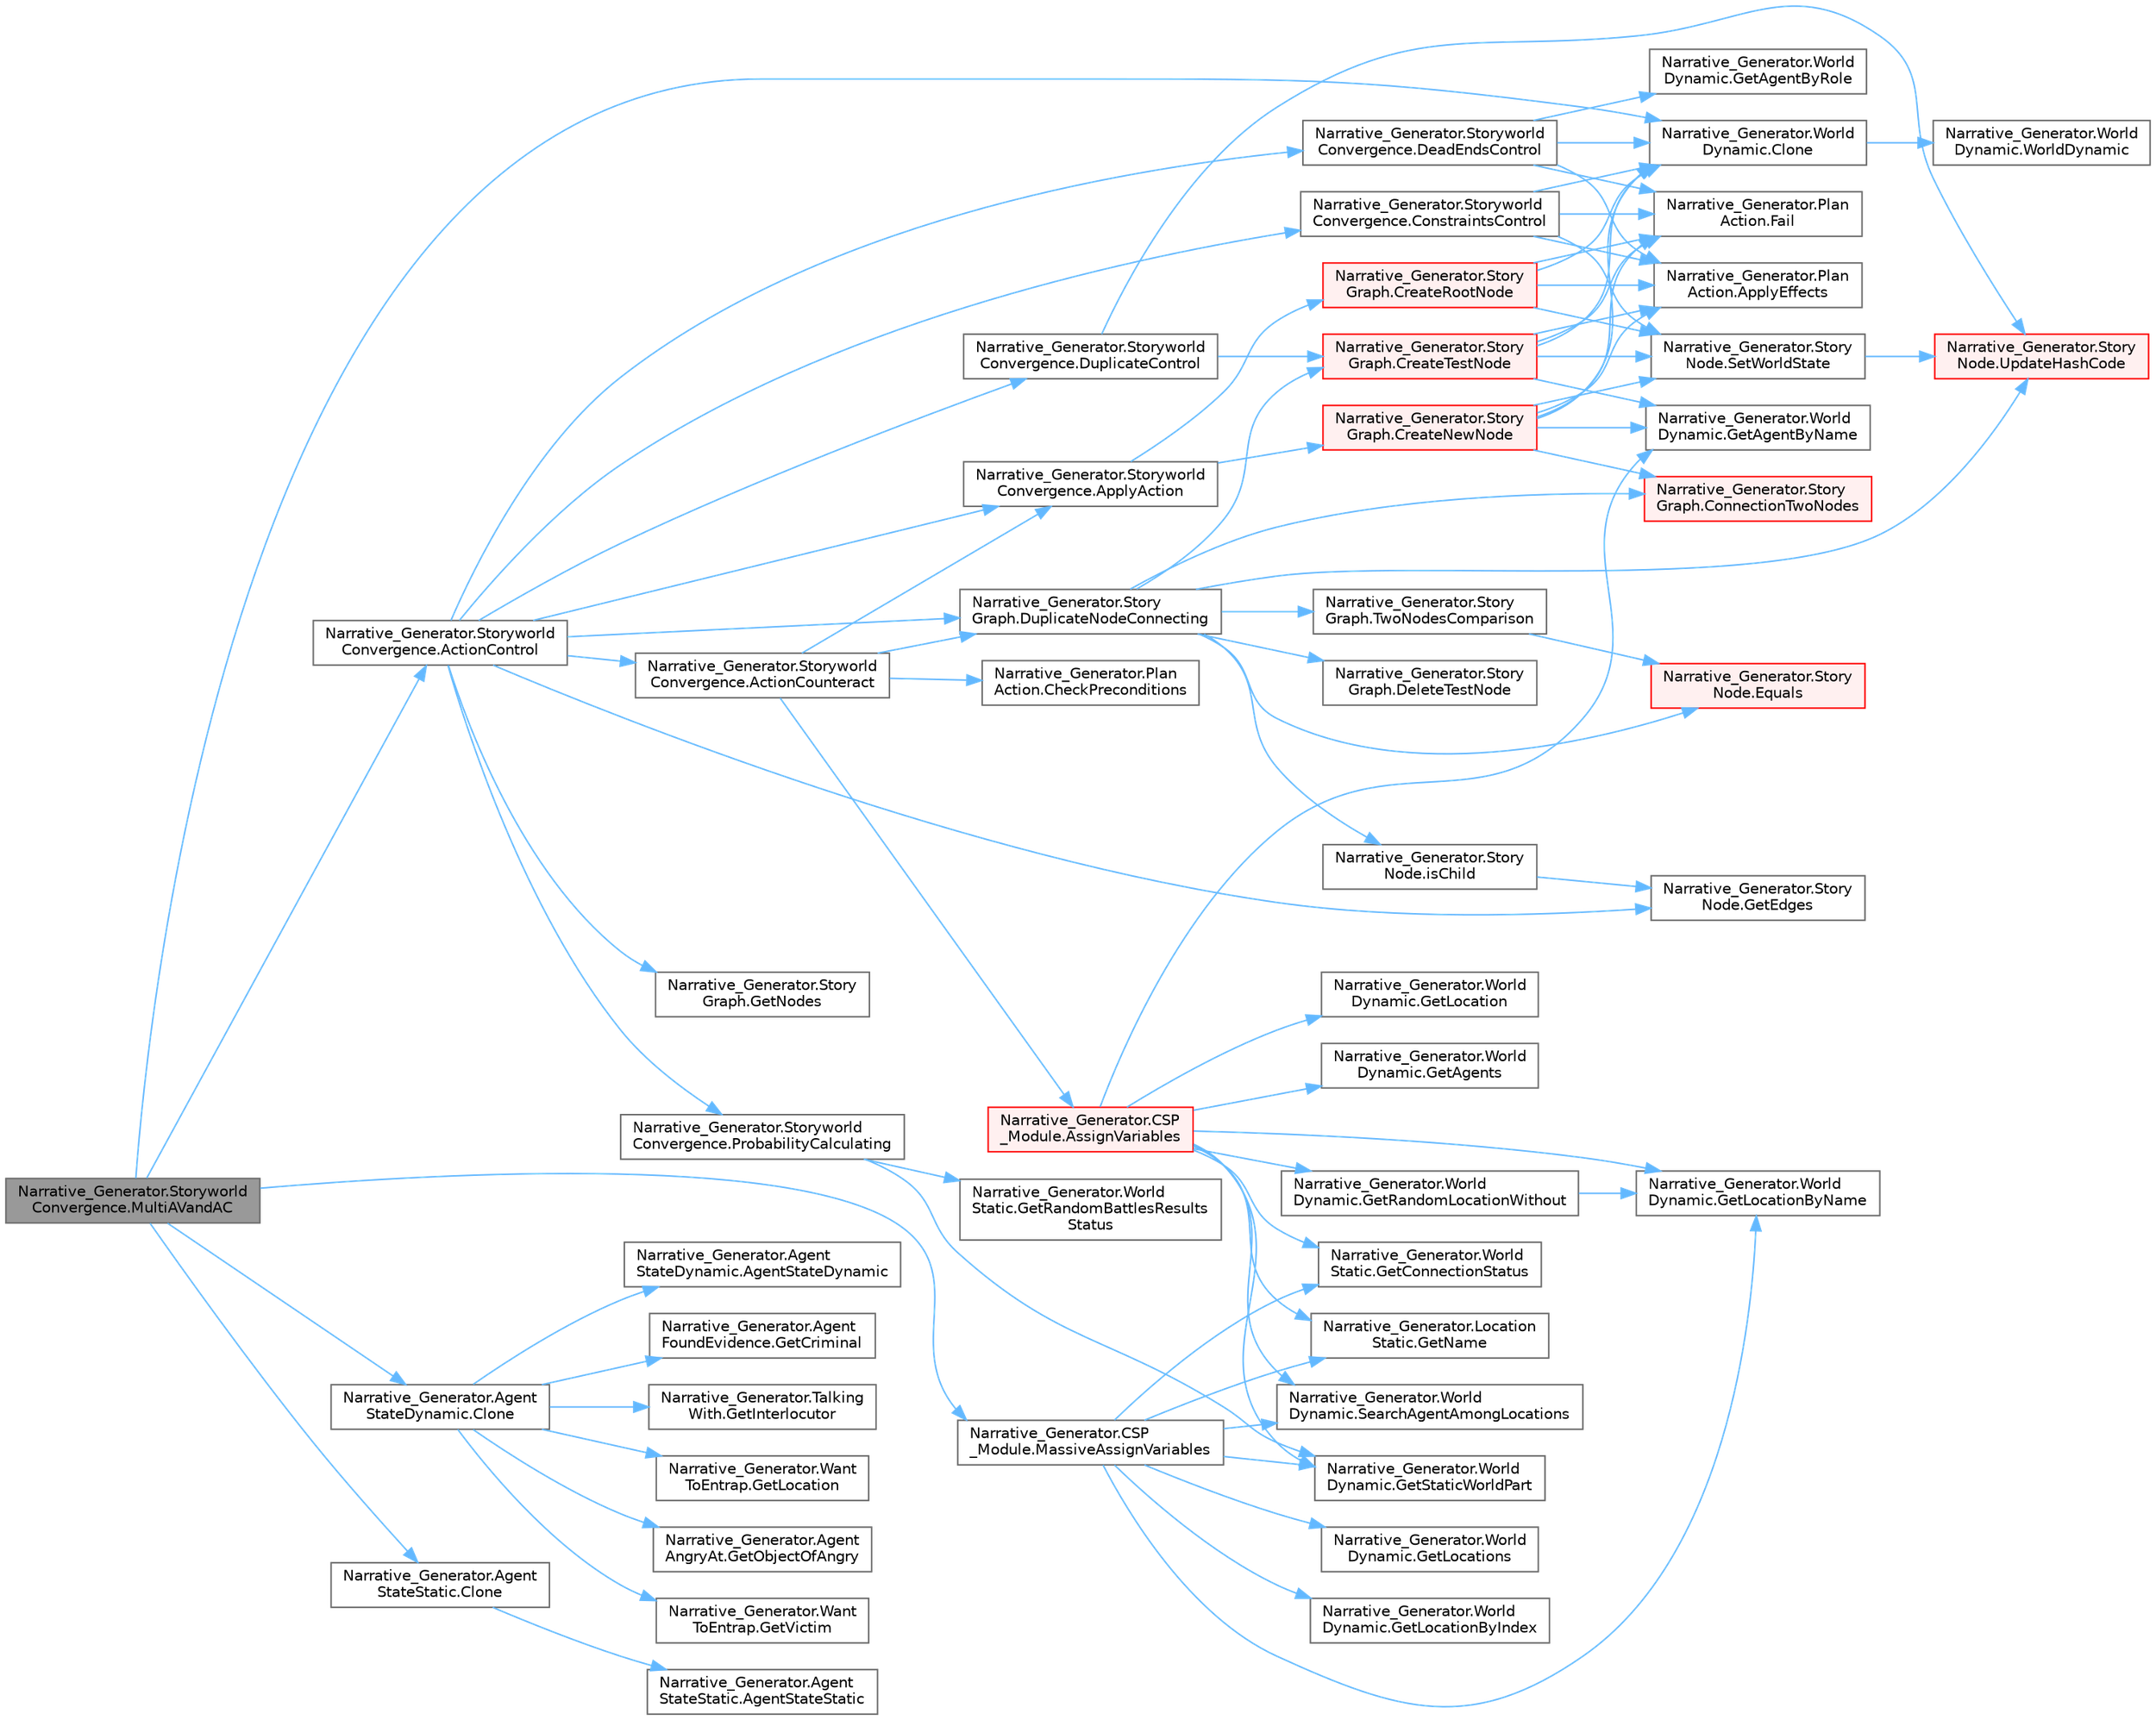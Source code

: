 digraph "Narrative_Generator.StoryworldConvergence.MultiAVandAC"
{
 // LATEX_PDF_SIZE
  bgcolor="transparent";
  edge [fontname=Helvetica,fontsize=10,labelfontname=Helvetica,labelfontsize=10];
  node [fontname=Helvetica,fontsize=10,shape=box,height=0.2,width=0.4];
  rankdir="LR";
  Node1 [label="Narrative_Generator.Storyworld\lConvergence.MultiAVandAC",height=0.2,width=0.4,color="gray40", fillcolor="grey60", style="filled", fontcolor="black",tooltip="A method that assigns variables (parameters) and checks the constraints of several actions of the sam..."];
  Node1 -> Node2 [color="steelblue1",style="solid"];
  Node2 [label="Narrative_Generator.Storyworld\lConvergence.ActionControl",height=0.2,width=0.4,color="grey40", fillcolor="white", style="filled",URL="$class_narrative___generator_1_1_storyworld_convergence.html#ab63aeb27180c660c584261acd9e7051d",tooltip="Checking the action for violation of the established constraints and the reachability of the goal sta..."];
  Node2 -> Node3 [color="steelblue1",style="solid"];
  Node3 [label="Narrative_Generator.Storyworld\lConvergence.ActionCounteract",height=0.2,width=0.4,color="grey40", fillcolor="white", style="filled",URL="$class_narrative___generator_1_1_storyworld_convergence.html#add86637023cb151bb7e6ec3483cd500a",tooltip="A method that implements the system's response to an action that should not be applied."];
  Node3 -> Node4 [color="steelblue1",style="solid"];
  Node4 [label="Narrative_Generator.Storyworld\lConvergence.ApplyAction",height=0.2,width=0.4,color="grey40", fillcolor="white", style="filled",URL="$class_narrative___generator_1_1_storyworld_convergence.html#a445039b4f3958e2e00953e09ed37bde9",tooltip="The probability of success of the action is calculated, and if successful, it is applied."];
  Node4 -> Node5 [color="steelblue1",style="solid"];
  Node5 [label="Narrative_Generator.Story\lGraph.CreateNewNode",height=0.2,width=0.4,color="red", fillcolor="#FFF0F0", style="filled",URL="$class_narrative___generator_1_1_story_graph.html#a7e65058643b6db885dcb604cb6b8896b",tooltip="Create a new node for the storygraph and inserts it."];
  Node5 -> Node7 [color="steelblue1",style="solid"];
  Node7 [label="Narrative_Generator.Plan\lAction.ApplyEffects",height=0.2,width=0.4,color="grey40", fillcolor="white", style="filled",URL="$class_narrative___generator_1_1_plan_action.html#ab063bdf4f0f093c205f424cbe4523943",tooltip="An abstract method for applying changes defined by an action to the current state of the storyworld."];
  Node5 -> Node8 [color="steelblue1",style="solid"];
  Node8 [label="Narrative_Generator.World\lDynamic.Clone",height=0.2,width=0.4,color="grey40", fillcolor="white", style="filled",URL="$class_narrative___generator_1_1_world_dynamic.html#ab9b01377b7edd3dce12d65b8af313d01",tooltip="Method for cloning an WorldDynamic instance."];
  Node8 -> Node9 [color="steelblue1",style="solid"];
  Node9 [label="Narrative_Generator.World\lDynamic.WorldDynamic",height=0.2,width=0.4,color="grey40", fillcolor="white", style="filled",URL="$class_narrative___generator_1_1_world_dynamic.html#af85b19236d5e9562df3f62550eca7176",tooltip="Constructor without parameters."];
  Node5 -> Node10 [color="steelblue1",style="solid"];
  Node10 [label="Narrative_Generator.Story\lGraph.ConnectionTwoNodes",height=0.2,width=0.4,color="red", fillcolor="#FFF0F0", style="filled",URL="$class_narrative___generator_1_1_story_graph.html#aac30f4c600fea31417ddf8b0243449b0",tooltip="Connects two specified nodes with an edge."];
  Node5 -> Node16 [color="steelblue1",style="solid"];
  Node16 [label="Narrative_Generator.Plan\lAction.Fail",height=0.2,width=0.4,color="grey40", fillcolor="white", style="filled",URL="$class_narrative___generator_1_1_plan_action.html#aeef93553ad0b2818f98f300d071894b8",tooltip="An abstract method for defining behavior if the result of an action fails."];
  Node5 -> Node17 [color="steelblue1",style="solid"];
  Node17 [label="Narrative_Generator.World\lDynamic.GetAgentByName",height=0.2,width=0.4,color="grey40", fillcolor="white", style="filled",URL="$class_narrative___generator_1_1_world_dynamic.html#a9f88b0e9a4ab518930e6041610402747",tooltip="Returns the first founded agent with the specified name."];
  Node5 -> Node22 [color="steelblue1",style="solid"];
  Node22 [label="Narrative_Generator.Story\lNode.SetWorldState",height=0.2,width=0.4,color="grey40", fillcolor="white", style="filled",URL="$class_narrative___generator_1_1_story_node.html#afb0ce5994eb99b882177822a904566fa",tooltip="Sets the storyworld state stored by the node."];
  Node22 -> Node23 [color="steelblue1",style="solid"];
  Node23 [label="Narrative_Generator.Story\lNode.UpdateHashCode",height=0.2,width=0.4,color="red", fillcolor="#FFF0F0", style="filled",URL="$class_narrative___generator_1_1_story_node.html#a832d4cb2c049b8a65cc276ad4c504152",tooltip="Updates (refresh) the current hash code value."];
  Node4 -> Node29 [color="steelblue1",style="solid"];
  Node29 [label="Narrative_Generator.Story\lGraph.CreateRootNode",height=0.2,width=0.4,color="red", fillcolor="#FFF0F0", style="filled",URL="$class_narrative___generator_1_1_story_graph.html#af3ad0fe65d505e09b93224d002358a36",tooltip="Create a root node for the storygraph and inserts it."];
  Node29 -> Node7 [color="steelblue1",style="solid"];
  Node29 -> Node8 [color="steelblue1",style="solid"];
  Node29 -> Node16 [color="steelblue1",style="solid"];
  Node29 -> Node22 [color="steelblue1",style="solid"];
  Node3 -> Node30 [color="steelblue1",style="solid"];
  Node30 [label="Narrative_Generator.CSP\l_Module.AssignVariables",height=0.2,width=0.4,color="red", fillcolor="#FFF0F0", style="filled",URL="$class_narrative___generator_1_1_c_s_p___module.html#a004316ef422555e62376b259b9fc8e1d",tooltip="A method that assigns parameters to an action."];
  Node30 -> Node17 [color="steelblue1",style="solid"];
  Node30 -> Node31 [color="steelblue1",style="solid"];
  Node31 [label="Narrative_Generator.World\lDynamic.GetAgents",height=0.2,width=0.4,color="grey40", fillcolor="white", style="filled",URL="$class_narrative___generator_1_1_world_dynamic.html#a4ab92e373f7498899df96f08e78b83e0",tooltip="Returns a list of all agents."];
  Node30 -> Node32 [color="steelblue1",style="solid"];
  Node32 [label="Narrative_Generator.World\lStatic.GetConnectionStatus",height=0.2,width=0.4,color="grey40", fillcolor="white", style="filled",URL="$class_narrative___generator_1_1_world_static.html#a9065e3f9e575c62cd237a9cf9078ba38",tooltip="Returns information about whether the rule about the presence of paths (connections) between location..."];
  Node30 -> Node33 [color="steelblue1",style="solid"];
  Node33 [label="Narrative_Generator.World\lDynamic.GetLocation",height=0.2,width=0.4,color="grey40", fillcolor="white", style="filled",URL="$class_narrative___generator_1_1_world_dynamic.html#a08a6971e9e037b7bc26cb07ed4bc7a4f",tooltip="Returns a location from the list of locations if the key (the static part of the location state) matc..."];
  Node30 -> Node34 [color="steelblue1",style="solid"];
  Node34 [label="Narrative_Generator.World\lDynamic.GetLocationByName",height=0.2,width=0.4,color="grey40", fillcolor="white", style="filled",URL="$class_narrative___generator_1_1_world_dynamic.html#a43619eb102a56e16a22a5aa5d5b7c1b0",tooltip="Returns a location from the list of locations if the specified name matches the name of the location."];
  Node30 -> Node35 [color="steelblue1",style="solid"];
  Node35 [label="Narrative_Generator.Location\lStatic.GetName",height=0.2,width=0.4,color="grey40", fillcolor="white", style="filled",URL="$class_narrative___generator_1_1_location_static.html#a3a196080501e30adb03f127eba710d47",tooltip="Method that returns the name of the location."];
  Node30 -> Node36 [color="steelblue1",style="solid"];
  Node36 [label="Narrative_Generator.World\lDynamic.GetRandomLocationWithout",height=0.2,width=0.4,color="grey40", fillcolor="white", style="filled",URL="$class_narrative___generator_1_1_world_dynamic.html#a3d555bba82cd7d78d3656e0ca2d9cd10",tooltip="A method that returns a random location, excluding the specified one."];
  Node36 -> Node34 [color="steelblue1",style="solid"];
  Node30 -> Node38 [color="steelblue1",style="solid"];
  Node38 [label="Narrative_Generator.World\lDynamic.GetStaticWorldPart",height=0.2,width=0.4,color="grey40", fillcolor="white", style="filled",URL="$class_narrative___generator_1_1_world_dynamic.html#af84d5b47653c246de39ebfa7b791826a",tooltip="Returns a component with the static part of the state of this storyworld."];
  Node30 -> Node39 [color="steelblue1",style="solid"];
  Node39 [label="Narrative_Generator.World\lDynamic.SearchAgentAmongLocations",height=0.2,width=0.4,color="grey40", fillcolor="white", style="filled",URL="$class_narrative___generator_1_1_world_dynamic.html#afa3a27662c29eaa346633550fc179392",tooltip="Returns the static part (name) of the location where the searched agent is located."];
  Node3 -> Node40 [color="steelblue1",style="solid"];
  Node40 [label="Narrative_Generator.Plan\lAction.CheckPreconditions",height=0.2,width=0.4,color="grey40", fillcolor="white", style="filled",URL="$class_narrative___generator_1_1_plan_action.html#ae3d98713bc16f7aece503c8775216a26",tooltip="An abstract method that determines the fulfillment of the preconditions necessary to perform an actio..."];
  Node3 -> Node41 [color="steelblue1",style="solid"];
  Node41 [label="Narrative_Generator.Story\lGraph.DuplicateNodeConnecting",height=0.2,width=0.4,color="grey40", fillcolor="white", style="filled",URL="$class_narrative___generator_1_1_story_graph.html#a3caa66943f727fc97c6a8d255f8a0db9",tooltip="Connects two nodes if both already exist and are in the graph."];
  Node41 -> Node10 [color="steelblue1",style="solid"];
  Node41 -> Node42 [color="steelblue1",style="solid"];
  Node42 [label="Narrative_Generator.Story\lGraph.CreateTestNode",height=0.2,width=0.4,color="red", fillcolor="#FFF0F0", style="filled",URL="$class_narrative___generator_1_1_story_graph.html#aff8960e72e0b1ecad9ca63c25517c5dc",tooltip="This method creates a node with the specified parameters, which will then be deleted."];
  Node42 -> Node7 [color="steelblue1",style="solid"];
  Node42 -> Node8 [color="steelblue1",style="solid"];
  Node42 -> Node16 [color="steelblue1",style="solid"];
  Node42 -> Node17 [color="steelblue1",style="solid"];
  Node42 -> Node22 [color="steelblue1",style="solid"];
  Node41 -> Node43 [color="steelblue1",style="solid"];
  Node43 [label="Narrative_Generator.Story\lGraph.DeleteTestNode",height=0.2,width=0.4,color="grey40", fillcolor="white", style="filled",URL="$class_narrative___generator_1_1_story_graph.html#aebc30a1856a4cb1bef800b49ef27730c",tooltip="Delete the specified test node."];
  Node41 -> Node44 [color="steelblue1",style="solid"];
  Node44 [label="Narrative_Generator.Story\lNode.Equals",height=0.2,width=0.4,color="red", fillcolor="#FFF0F0", style="filled",URL="$class_narrative___generator_1_1_story_node.html#a0b05d9dcfa6423f4247cceba1ad62eef",tooltip="Method for comparing two StoryNode instance."];
  Node41 -> Node48 [color="steelblue1",style="solid"];
  Node48 [label="Narrative_Generator.Story\lNode.isChild",height=0.2,width=0.4,color="grey40", fillcolor="white", style="filled",URL="$class_narrative___generator_1_1_story_node.html#adf447335ba1946ef22e58f359c098a66",tooltip="Checks if this node is a child of the specified node."];
  Node48 -> Node49 [color="steelblue1",style="solid"];
  Node49 [label="Narrative_Generator.Story\lNode.GetEdges",height=0.2,width=0.4,color="grey40", fillcolor="white", style="filled",URL="$class_narrative___generator_1_1_story_node.html#a546432f24cda5eb8081df4866c781feb",tooltip="Returns a list of all edges connected to the this node."];
  Node41 -> Node50 [color="steelblue1",style="solid"];
  Node50 [label="Narrative_Generator.Story\lGraph.TwoNodesComparison",height=0.2,width=0.4,color="grey40", fillcolor="white", style="filled",URL="$class_narrative___generator_1_1_story_graph.html#abfe67f4625eff5dfe462e905ffa23f47",tooltip="Method for comparing two nodes with each other."];
  Node50 -> Node44 [color="steelblue1",style="solid"];
  Node41 -> Node23 [color="steelblue1",style="solid"];
  Node2 -> Node4 [color="steelblue1",style="solid"];
  Node2 -> Node51 [color="steelblue1",style="solid"];
  Node51 [label="Narrative_Generator.Storyworld\lConvergence.ConstraintsControl",height=0.2,width=0.4,color="grey40", fillcolor="white", style="filled",URL="$class_narrative___generator_1_1_storyworld_convergence.html#a65a8ae1ebd5745f372f8aec0fc879066",tooltip="Checking whether the application of an action would violate the established constraints."];
  Node51 -> Node7 [color="steelblue1",style="solid"];
  Node51 -> Node8 [color="steelblue1",style="solid"];
  Node51 -> Node16 [color="steelblue1",style="solid"];
  Node51 -> Node22 [color="steelblue1",style="solid"];
  Node2 -> Node52 [color="steelblue1",style="solid"];
  Node52 [label="Narrative_Generator.Storyworld\lConvergence.DeadEndsControl",height=0.2,width=0.4,color="grey40", fillcolor="white", style="filled",URL="$class_narrative___generator_1_1_storyworld_convergence.html#ab2470de3ef2f8ecb825831da3a80b68d",tooltip="A method that checks whether the effects of the action under test will result in a dead end in the gr..."];
  Node52 -> Node7 [color="steelblue1",style="solid"];
  Node52 -> Node8 [color="steelblue1",style="solid"];
  Node52 -> Node16 [color="steelblue1",style="solid"];
  Node52 -> Node53 [color="steelblue1",style="solid"];
  Node53 [label="Narrative_Generator.World\lDynamic.GetAgentByRole",height=0.2,width=0.4,color="grey40", fillcolor="white", style="filled",URL="$class_narrative___generator_1_1_world_dynamic.html#a0514a97e9b85397137dd80125581cf61",tooltip="Returns the first founded agent with the specified role."];
  Node2 -> Node54 [color="steelblue1",style="solid"];
  Node54 [label="Narrative_Generator.Storyworld\lConvergence.DuplicateControl",height=0.2,width=0.4,color="grey40", fillcolor="white", style="filled",URL="$class_narrative___generator_1_1_storyworld_convergence.html#a9fd047254836b0bec4a91f9cd06c9683",tooltip="A method that checks whether the effects of the checked action will lead to the creation of a node th..."];
  Node54 -> Node42 [color="steelblue1",style="solid"];
  Node54 -> Node23 [color="steelblue1",style="solid"];
  Node2 -> Node41 [color="steelblue1",style="solid"];
  Node2 -> Node49 [color="steelblue1",style="solid"];
  Node2 -> Node55 [color="steelblue1",style="solid"];
  Node55 [label="Narrative_Generator.Story\lGraph.GetNodes",height=0.2,width=0.4,color="grey40", fillcolor="white", style="filled",URL="$class_narrative___generator_1_1_story_graph.html#a87cf32c4d674ebd68744e77652666b57",tooltip="Returns a list of nodes in the storygraph."];
  Node2 -> Node56 [color="steelblue1",style="solid"];
  Node56 [label="Narrative_Generator.Storyworld\lConvergence.ProbabilityCalculating",height=0.2,width=0.4,color="grey40", fillcolor="white", style="filled",URL="$class_narrative___generator_1_1_storyworld_convergence.html#a0fbb8997af07668c9a8962276c53ab92",tooltip="Calculation of the probability of success of the action."];
  Node56 -> Node57 [color="steelblue1",style="solid"];
  Node57 [label="Narrative_Generator.World\lStatic.GetRandomBattlesResults\lStatus",height=0.2,width=0.4,color="grey40", fillcolor="white", style="filled",URL="$class_narrative___generator_1_1_world_static.html#a039920810c5811c6fbb78a49306d7c12",tooltip="Returns information about whether the rule about random battle results is enabled or not."];
  Node56 -> Node38 [color="steelblue1",style="solid"];
  Node1 -> Node58 [color="steelblue1",style="solid"];
  Node58 [label="Narrative_Generator.Agent\lStateDynamic.Clone",height=0.2,width=0.4,color="grey40", fillcolor="white", style="filled",URL="$class_narrative___generator_1_1_agent_state_dynamic.html#a9c4c58704106854ff310abb99ff59957",tooltip="Deep cloning of an agent."];
  Node58 -> Node59 [color="steelblue1",style="solid"];
  Node59 [label="Narrative_Generator.Agent\lStateDynamic.AgentStateDynamic",height=0.2,width=0.4,color="grey40", fillcolor="white", style="filled",URL="$class_narrative___generator_1_1_agent_state_dynamic.html#ab0ac5fa49a393c8df2037bdae7e878f9",tooltip="Parameterless constructor."];
  Node58 -> Node60 [color="steelblue1",style="solid"];
  Node60 [label="Narrative_Generator.Agent\lFoundEvidence.GetCriminal",height=0.2,width=0.4,color="grey40", fillcolor="white", style="filled",URL="$class_narrative___generator_1_1_agent_found_evidence.html#a619e96a78dc90f5e0724ae4cbc8514c8",tooltip="Returns information about the agent against which the evidence points."];
  Node58 -> Node61 [color="steelblue1",style="solid"];
  Node61 [label="Narrative_Generator.Talking\lWith.GetInterlocutor",height=0.2,width=0.4,color="grey40", fillcolor="white", style="filled",URL="$class_narrative___generator_1_1_talking_with.html#a9630a44137e151c7d458a874f105d33f",tooltip="Returns information about the agent of the interlocutor."];
  Node58 -> Node62 [color="steelblue1",style="solid"];
  Node62 [label="Narrative_Generator.Want\lToEntrap.GetLocation",height=0.2,width=0.4,color="grey40", fillcolor="white", style="filled",URL="$class_narrative___generator_1_1_want_to_entrap.html#aa256faa1c89b96a8e891bb9ae4359222",tooltip="Returns the target location to which this agent would like to move some other agent."];
  Node58 -> Node63 [color="steelblue1",style="solid"];
  Node63 [label="Narrative_Generator.Agent\lAngryAt.GetObjectOfAngry",height=0.2,width=0.4,color="grey40", fillcolor="white", style="filled",URL="$class_narrative___generator_1_1_agent_angry_at.html#a6ef7f5c118ceedebc1923599ee19545c",tooltip="Returns information about the agent that this agent is angry with."];
  Node58 -> Node64 [color="steelblue1",style="solid"];
  Node64 [label="Narrative_Generator.Want\lToEntrap.GetVictim",height=0.2,width=0.4,color="grey40", fillcolor="white", style="filled",URL="$class_narrative___generator_1_1_want_to_entrap.html#aa48dd89b640d761cb6f98a1236b43b36",tooltip="Returns information about the agent that this agent would like to move to some location."];
  Node1 -> Node65 [color="steelblue1",style="solid"];
  Node65 [label="Narrative_Generator.Agent\lStateStatic.Clone",height=0.2,width=0.4,color="grey40", fillcolor="white", style="filled",URL="$class_narrative___generator_1_1_agent_state_static.html#a32adf4a2449433f482775916d9beb111",tooltip="Method for cloning an agent."];
  Node65 -> Node66 [color="steelblue1",style="solid"];
  Node66 [label="Narrative_Generator.Agent\lStateStatic.AgentStateStatic",height=0.2,width=0.4,color="grey40", fillcolor="white", style="filled",URL="$class_narrative___generator_1_1_agent_state_static.html#a4f099a7caf5f22743a45796618db1dc7",tooltip="Method-constructor of the static part of the agent (without input parameters)."];
  Node1 -> Node8 [color="steelblue1",style="solid"];
  Node1 -> Node67 [color="steelblue1",style="solid"];
  Node67 [label="Narrative_Generator.CSP\l_Module.MassiveAssignVariables",height=0.2,width=0.4,color="grey40", fillcolor="white", style="filled",URL="$class_narrative___generator_1_1_c_s_p___module.html#a47d0c1925eae60a0d79aaf0692db44d1",tooltip="Method for assigning parameters to several actions of the same type."];
  Node67 -> Node32 [color="steelblue1",style="solid"];
  Node67 -> Node68 [color="steelblue1",style="solid"];
  Node68 [label="Narrative_Generator.World\lDynamic.GetLocationByIndex",height=0.2,width=0.4,color="grey40", fillcolor="white", style="filled",URL="$class_narrative___generator_1_1_world_dynamic.html#a2f401eba88665f4e785b1a7051e84b06",tooltip="Returns a location from the list of locations according to the specified index."];
  Node67 -> Node34 [color="steelblue1",style="solid"];
  Node67 -> Node69 [color="steelblue1",style="solid"];
  Node69 [label="Narrative_Generator.World\lDynamic.GetLocations",height=0.2,width=0.4,color="grey40", fillcolor="white", style="filled",URL="$class_narrative___generator_1_1_world_dynamic.html#af81aefe2695cd8c460e8490a2b23c489",tooltip="Returns a list of all locations."];
  Node67 -> Node35 [color="steelblue1",style="solid"];
  Node67 -> Node38 [color="steelblue1",style="solid"];
  Node67 -> Node39 [color="steelblue1",style="solid"];
}
